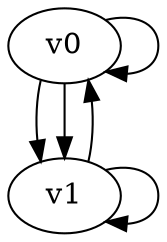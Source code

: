 digraph graph_2v {


  // node define
  v0;
  v1;

  // edge define
  v0 -> v1;
  v0 -> v1;
  v0 -> v0;
  v1 -> v0;
  v1 -> v1;
  
}